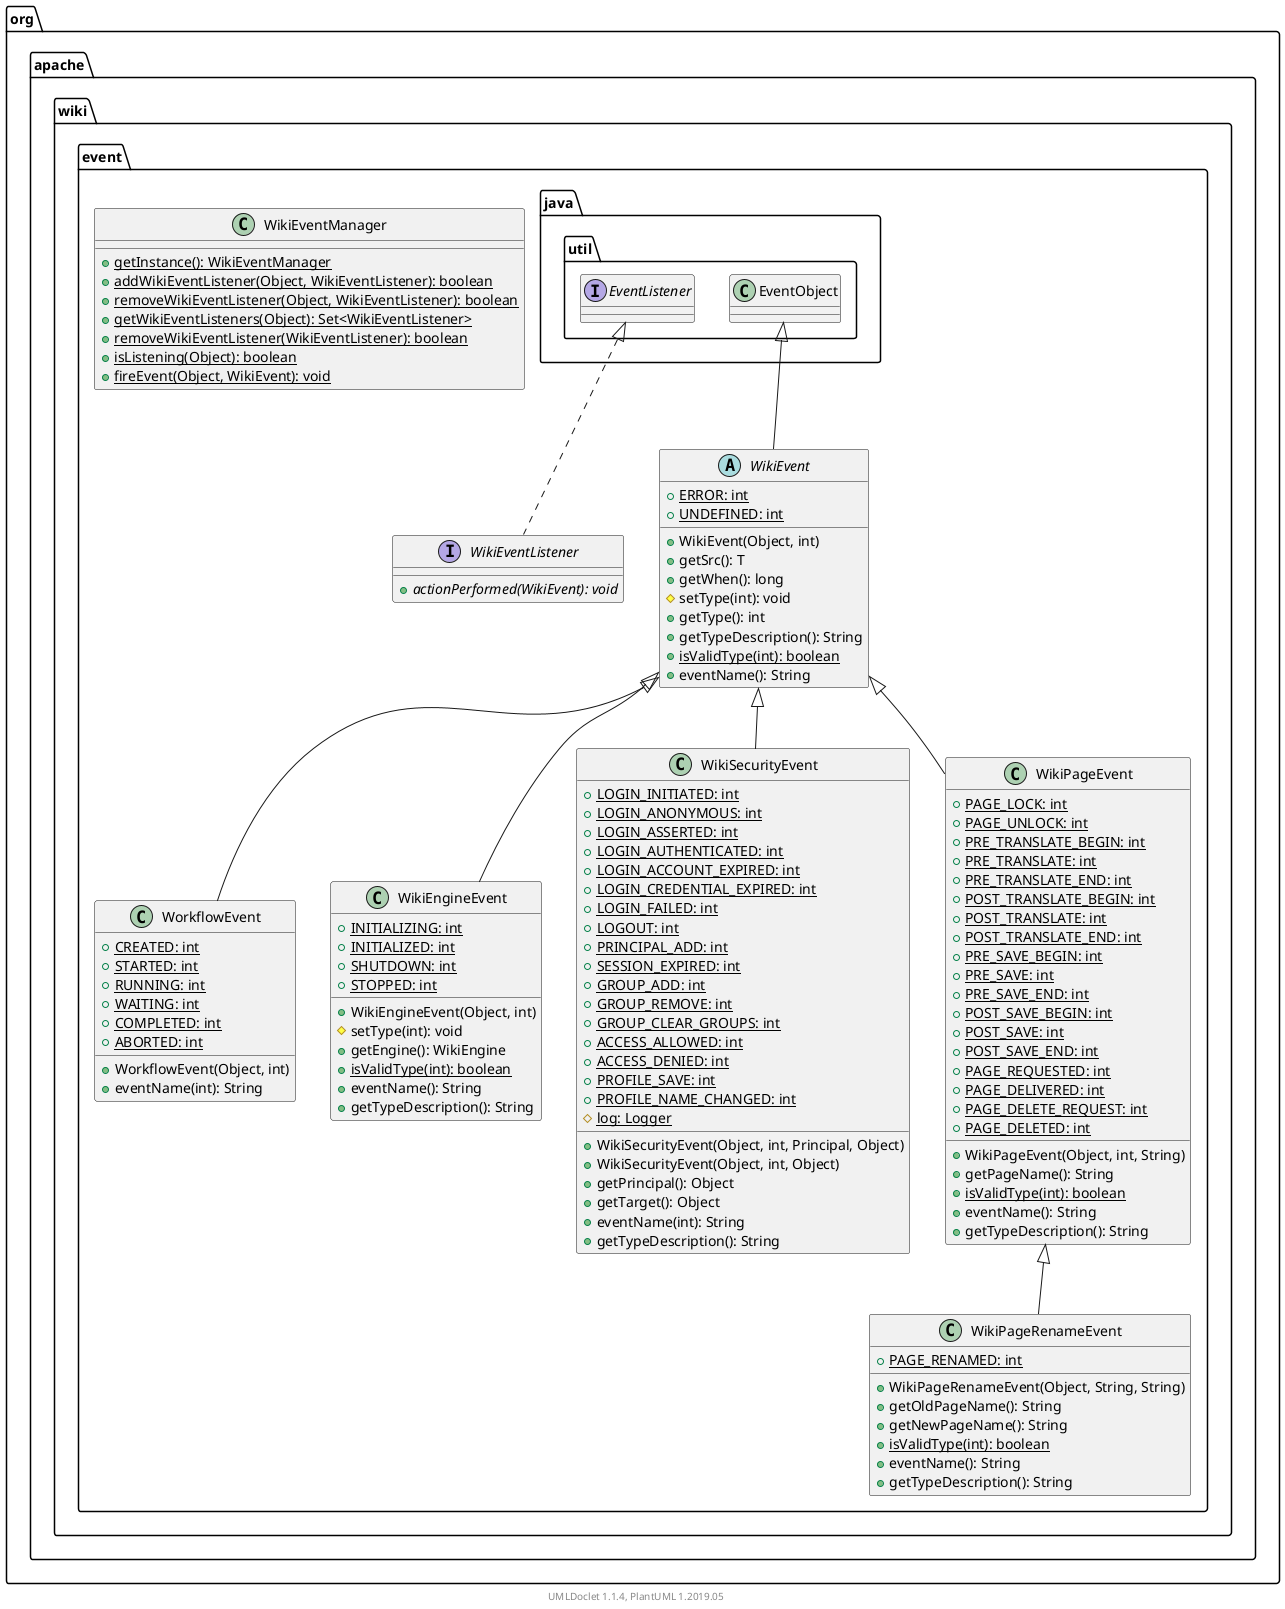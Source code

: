 @startuml

    namespace org.apache.wiki.event {

        class WikiEventManager [[WikiEventManager.html]] {
            {static} +getInstance(): WikiEventManager
            {static} +addWikiEventListener(Object, WikiEventListener): boolean
            {static} +removeWikiEventListener(Object, WikiEventListener): boolean
            {static} +getWikiEventListeners(Object): Set<WikiEventListener>
            {static} +removeWikiEventListener(WikiEventListener): boolean
            {static} +isListening(Object): boolean
            {static} +fireEvent(Object, WikiEvent): void
        }

        class WorkflowEvent [[WorkflowEvent.html]] {
            {static} +CREATED: int
            {static} +STARTED: int
            {static} +RUNNING: int
            {static} +WAITING: int
            {static} +COMPLETED: int
            {static} +ABORTED: int
            +WorkflowEvent(Object, int)
            +eventName(int): String
        }

        class WikiEngineEvent [[WikiEngineEvent.html]] {
            {static} +INITIALIZING: int
            {static} +INITIALIZED: int
            {static} +SHUTDOWN: int
            {static} +STOPPED: int
            +WikiEngineEvent(Object, int)
            #setType(int): void
            +getEngine(): WikiEngine
            {static} +isValidType(int): boolean
            +eventName(): String
            +getTypeDescription(): String
        }

        interface WikiEventListener [[WikiEventListener.html]] {
            {abstract} +actionPerformed(WikiEvent): void
        }

        abstract class WikiEvent [[WikiEvent.html]] {
            {static} +ERROR: int
            {static} +UNDEFINED: int
            +WikiEvent(Object, int)
            +getSrc(): T
            +getWhen(): long
            #setType(int): void
            +getType(): int
            +getTypeDescription(): String
            {static} +isValidType(int): boolean
            +eventName(): String
        }

        class WikiSecurityEvent [[WikiSecurityEvent.html]] {
            {static} +LOGIN_INITIATED: int
            {static} +LOGIN_ANONYMOUS: int
            {static} +LOGIN_ASSERTED: int
            {static} +LOGIN_AUTHENTICATED: int
            {static} +LOGIN_ACCOUNT_EXPIRED: int
            {static} +LOGIN_CREDENTIAL_EXPIRED: int
            {static} +LOGIN_FAILED: int
            {static} +LOGOUT: int
            {static} +PRINCIPAL_ADD: int
            {static} +SESSION_EXPIRED: int
            {static} +GROUP_ADD: int
            {static} +GROUP_REMOVE: int
            {static} +GROUP_CLEAR_GROUPS: int
            {static} +ACCESS_ALLOWED: int
            {static} +ACCESS_DENIED: int
            {static} +PROFILE_SAVE: int
            {static} +PROFILE_NAME_CHANGED: int
            {static} #log: Logger
            +WikiSecurityEvent(Object, int, Principal, Object)
            +WikiSecurityEvent(Object, int, Object)
            +getPrincipal(): Object
            +getTarget(): Object
            +eventName(int): String
            +getTypeDescription(): String
        }

        class WikiPageEvent [[WikiPageEvent.html]] {
            {static} +PAGE_LOCK: int
            {static} +PAGE_UNLOCK: int
            {static} +PRE_TRANSLATE_BEGIN: int
            {static} +PRE_TRANSLATE: int
            {static} +PRE_TRANSLATE_END: int
            {static} +POST_TRANSLATE_BEGIN: int
            {static} +POST_TRANSLATE: int
            {static} +POST_TRANSLATE_END: int
            {static} +PRE_SAVE_BEGIN: int
            {static} +PRE_SAVE: int
            {static} +PRE_SAVE_END: int
            {static} +POST_SAVE_BEGIN: int
            {static} +POST_SAVE: int
            {static} +POST_SAVE_END: int
            {static} +PAGE_REQUESTED: int
            {static} +PAGE_DELIVERED: int
            {static} +PAGE_DELETE_REQUEST: int
            {static} +PAGE_DELETED: int
            +WikiPageEvent(Object, int, String)
            +getPageName(): String
            {static} +isValidType(int): boolean
            +eventName(): String
            +getTypeDescription(): String
        }

        class WikiPageRenameEvent [[WikiPageRenameEvent.html]] {
            {static} +PAGE_RENAMED: int
            +WikiPageRenameEvent(Object, String, String)
            +getOldPageName(): String
            +getNewPageName(): String
            {static} +isValidType(int): boolean
            +eventName(): String
            +getTypeDescription(): String
        }

        WikiEvent <|-- WorkflowEvent

        WikiEvent <|-- WikiEngineEvent

        interface java.util.EventListener
        java.util.EventListener <|.. WikiEventListener

        class java.util.EventObject
        java.util.EventObject <|-- WikiEvent

        WikiEvent <|-- WikiSecurityEvent

        WikiEvent <|-- WikiPageEvent

        WikiPageEvent <|-- WikiPageRenameEvent

    }


    center footer UMLDoclet 1.1.4, PlantUML 1.2019.05
@enduml
